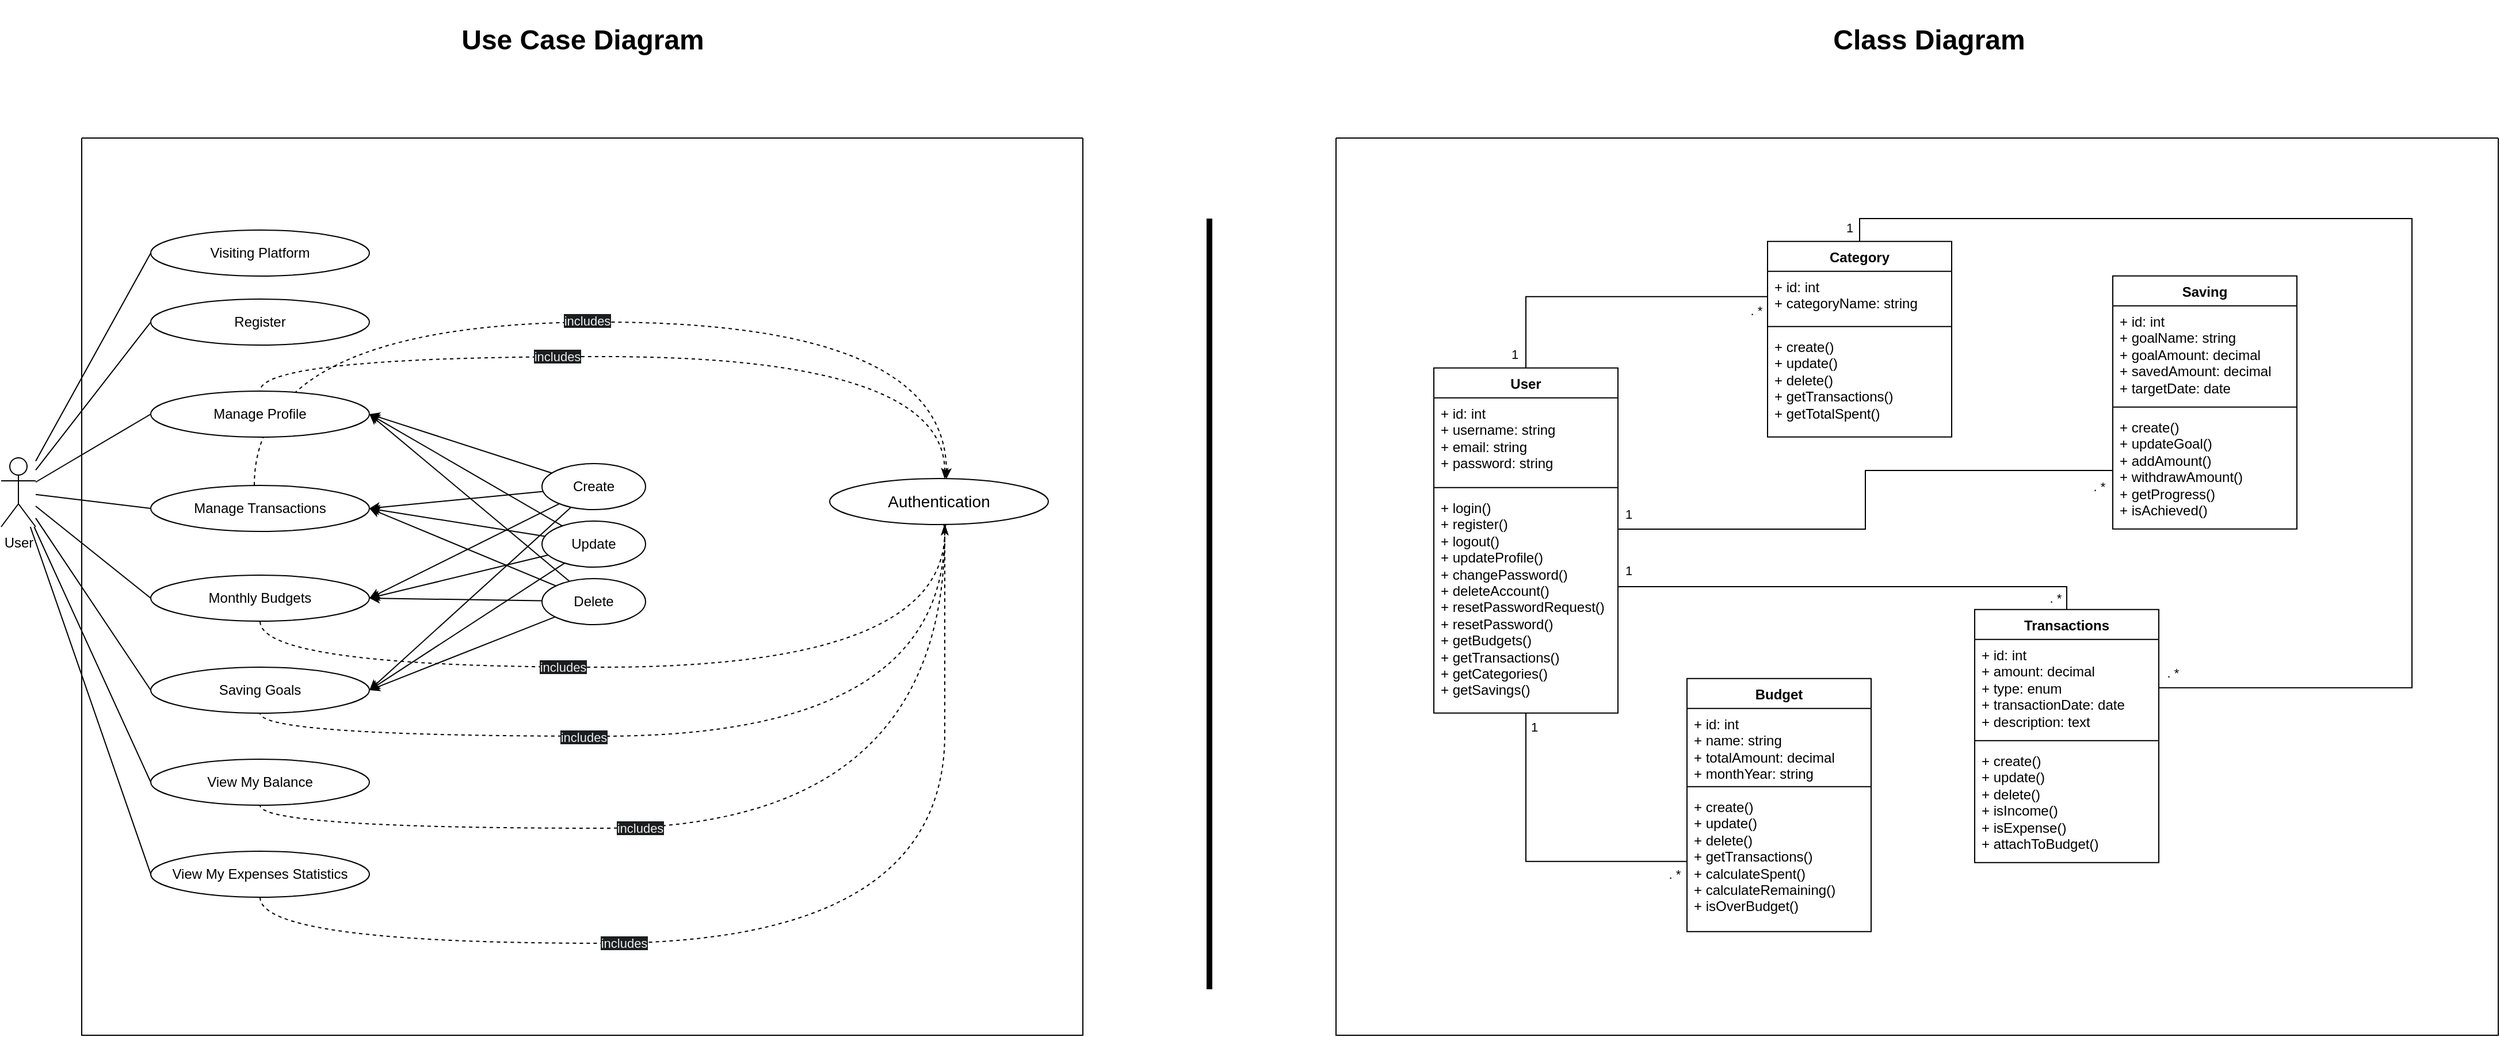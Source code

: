 <mxfile version="28.1.2">
  <diagram name="Page-1" id="K1Sopl-_nIZ6pKEt1iUA">
    <mxGraphModel dx="2852" dy="1682" grid="1" gridSize="10" guides="1" tooltips="1" connect="1" arrows="1" fold="1" page="1" pageScale="1" pageWidth="850" pageHeight="1100" math="0" shadow="0">
      <root>
        <mxCell id="0" />
        <mxCell id="1" parent="0" />
        <mxCell id="7IFc1duxLBvDM-o5pwTw-2" value="" style="swimlane;startSize=0;fillColor=#FFFFFF;" vertex="1" parent="1">
          <mxGeometry x="260" y="220" width="870" height="780" as="geometry" />
        </mxCell>
        <mxCell id="7IFc1duxLBvDM-o5pwTw-4" value="Visiting Platform" style="ellipse;whiteSpace=wrap;html=1;align=center;newEdgeStyle={&quot;edgeStyle&quot;:&quot;entityRelationEdgeStyle&quot;,&quot;startArrow&quot;:&quot;none&quot;,&quot;endArrow&quot;:&quot;none&quot;,&quot;segment&quot;:10,&quot;curved&quot;:1,&quot;sourcePerimeterSpacing&quot;:0,&quot;targetPerimeterSpacing&quot;:0};treeFolding=1;treeMoving=1;" vertex="1" parent="7IFc1duxLBvDM-o5pwTw-2">
          <mxGeometry x="60" y="80" width="190" height="40" as="geometry" />
        </mxCell>
        <mxCell id="7IFc1duxLBvDM-o5pwTw-5" value="Register" style="ellipse;whiteSpace=wrap;html=1;align=center;newEdgeStyle={&quot;edgeStyle&quot;:&quot;entityRelationEdgeStyle&quot;,&quot;startArrow&quot;:&quot;none&quot;,&quot;endArrow&quot;:&quot;none&quot;,&quot;segment&quot;:10,&quot;curved&quot;:1,&quot;sourcePerimeterSpacing&quot;:0,&quot;targetPerimeterSpacing&quot;:0};treeFolding=1;treeMoving=1;" vertex="1" parent="7IFc1duxLBvDM-o5pwTw-2">
          <mxGeometry x="60" y="140" width="190" height="40" as="geometry" />
        </mxCell>
        <mxCell id="7IFc1duxLBvDM-o5pwTw-7" value="Manage Transactions" style="ellipse;whiteSpace=wrap;html=1;align=center;newEdgeStyle={&quot;edgeStyle&quot;:&quot;entityRelationEdgeStyle&quot;,&quot;startArrow&quot;:&quot;none&quot;,&quot;endArrow&quot;:&quot;none&quot;,&quot;segment&quot;:10,&quot;curved&quot;:1,&quot;sourcePerimeterSpacing&quot;:0,&quot;targetPerimeterSpacing&quot;:0};treeFolding=1;treeMoving=1;" vertex="1" parent="7IFc1duxLBvDM-o5pwTw-2">
          <mxGeometry x="60" y="302" width="190" height="40" as="geometry" />
        </mxCell>
        <mxCell id="7IFc1duxLBvDM-o5pwTw-8" value="Monthly Budgets" style="ellipse;whiteSpace=wrap;html=1;align=center;newEdgeStyle={&quot;edgeStyle&quot;:&quot;entityRelationEdgeStyle&quot;,&quot;startArrow&quot;:&quot;none&quot;,&quot;endArrow&quot;:&quot;none&quot;,&quot;segment&quot;:10,&quot;curved&quot;:1,&quot;sourcePerimeterSpacing&quot;:0,&quot;targetPerimeterSpacing&quot;:0};treeFolding=1;treeMoving=1;" vertex="1" parent="7IFc1duxLBvDM-o5pwTw-2">
          <mxGeometry x="60" y="380" width="190" height="40" as="geometry" />
        </mxCell>
        <mxCell id="7IFc1duxLBvDM-o5pwTw-9" value="Saving Goals" style="ellipse;whiteSpace=wrap;html=1;align=center;newEdgeStyle={&quot;edgeStyle&quot;:&quot;entityRelationEdgeStyle&quot;,&quot;startArrow&quot;:&quot;none&quot;,&quot;endArrow&quot;:&quot;none&quot;,&quot;segment&quot;:10,&quot;curved&quot;:1,&quot;sourcePerimeterSpacing&quot;:0,&quot;targetPerimeterSpacing&quot;:0};treeFolding=1;treeMoving=1;" vertex="1" parent="7IFc1duxLBvDM-o5pwTw-2">
          <mxGeometry x="60" y="460" width="190" height="40" as="geometry" />
        </mxCell>
        <mxCell id="7IFc1duxLBvDM-o5pwTw-10" value="View My Balance" style="ellipse;whiteSpace=wrap;html=1;align=center;newEdgeStyle={&quot;edgeStyle&quot;:&quot;entityRelationEdgeStyle&quot;,&quot;startArrow&quot;:&quot;none&quot;,&quot;endArrow&quot;:&quot;none&quot;,&quot;segment&quot;:10,&quot;curved&quot;:1,&quot;sourcePerimeterSpacing&quot;:0,&quot;targetPerimeterSpacing&quot;:0};treeFolding=1;treeMoving=1;" vertex="1" parent="7IFc1duxLBvDM-o5pwTw-2">
          <mxGeometry x="60" y="540" width="190" height="40" as="geometry" />
        </mxCell>
        <mxCell id="7IFc1duxLBvDM-o5pwTw-91" style="edgeStyle=orthogonalEdgeStyle;rounded=0;orthogonalLoop=1;jettySize=auto;html=1;startArrow=none;endArrow=classicThin;segment=10;curved=1;sourcePerimeterSpacing=0;targetPerimeterSpacing=0;endFill=1;dashed=1;" edge="1" parent="7IFc1duxLBvDM-o5pwTw-2" source="7IFc1duxLBvDM-o5pwTw-11">
          <mxGeometry relative="1" as="geometry">
            <mxPoint x="750" y="340" as="targetPoint" />
            <Array as="points">
              <mxPoint x="155" y="700" />
              <mxPoint x="750" y="700" />
              <mxPoint x="750" y="336" />
            </Array>
          </mxGeometry>
        </mxCell>
        <mxCell id="7IFc1duxLBvDM-o5pwTw-93" value="&lt;span style=&quot;color: rgb(238, 238, 238); background-color: rgb(27, 29, 30);&quot;&gt;includes&lt;/span&gt;" style="edgeLabel;html=1;align=center;verticalAlign=middle;resizable=0;points=[];" vertex="1" connectable="0" parent="7IFc1duxLBvDM-o5pwTw-91">
          <mxGeometry x="-0.291" relative="1" as="geometry">
            <mxPoint as="offset" />
          </mxGeometry>
        </mxCell>
        <mxCell id="7IFc1duxLBvDM-o5pwTw-11" value="View My Expenses Statistics" style="ellipse;whiteSpace=wrap;html=1;align=center;newEdgeStyle={&quot;edgeStyle&quot;:&quot;entityRelationEdgeStyle&quot;,&quot;startArrow&quot;:&quot;none&quot;,&quot;endArrow&quot;:&quot;none&quot;,&quot;segment&quot;:10,&quot;curved&quot;:1,&quot;sourcePerimeterSpacing&quot;:0,&quot;targetPerimeterSpacing&quot;:0};treeFolding=1;treeMoving=1;" vertex="1" parent="7IFc1duxLBvDM-o5pwTw-2">
          <mxGeometry x="60" y="620" width="190" height="40" as="geometry" />
        </mxCell>
        <mxCell id="7IFc1duxLBvDM-o5pwTw-34" style="edgeStyle=orthogonalEdgeStyle;rounded=0;orthogonalLoop=1;jettySize=auto;html=1;startArrow=classicThin;endArrow=none;segment=10;curved=1;sourcePerimeterSpacing=0;targetPerimeterSpacing=0;entryX=0.5;entryY=0;entryDx=0;entryDy=0;startFill=1;dashed=1;" edge="1" parent="7IFc1duxLBvDM-o5pwTw-2" source="7IFc1duxLBvDM-o5pwTw-12" target="7IFc1duxLBvDM-o5pwTw-6">
          <mxGeometry relative="1" as="geometry">
            <Array as="points">
              <mxPoint x="750" y="190" />
              <mxPoint x="155" y="190" />
            </Array>
          </mxGeometry>
        </mxCell>
        <mxCell id="7IFc1duxLBvDM-o5pwTw-40" value="&lt;span style=&quot;color: rgb(238, 238, 238); background-color: rgb(27, 29, 30);&quot;&gt;includes&lt;/span&gt;" style="edgeLabel;html=1;align=center;verticalAlign=middle;resizable=0;points=[];" vertex="1" connectable="0" parent="7IFc1duxLBvDM-o5pwTw-34">
          <mxGeometry x="0.214" relative="1" as="geometry">
            <mxPoint as="offset" />
          </mxGeometry>
        </mxCell>
        <mxCell id="7IFc1duxLBvDM-o5pwTw-35" style="edgeStyle=orthogonalEdgeStyle;rounded=0;orthogonalLoop=1;jettySize=auto;html=1;startArrow=classicThin;endArrow=none;segment=10;curved=1;sourcePerimeterSpacing=0;targetPerimeterSpacing=0;entryX=0.5;entryY=1;entryDx=0;entryDy=0;startFill=1;dashed=1;" edge="1" parent="7IFc1duxLBvDM-o5pwTw-2" source="7IFc1duxLBvDM-o5pwTw-12" target="7IFc1duxLBvDM-o5pwTw-8">
          <mxGeometry relative="1" as="geometry">
            <Array as="points">
              <mxPoint x="750" y="460" />
              <mxPoint x="155" y="460" />
            </Array>
          </mxGeometry>
        </mxCell>
        <mxCell id="7IFc1duxLBvDM-o5pwTw-39" value="&lt;span style=&quot;color: rgb(238, 238, 238); background-color: rgb(27, 29, 30);&quot;&gt;includes&lt;/span&gt;" style="edgeLabel;html=1;align=center;verticalAlign=middle;resizable=0;points=[];" vertex="1" connectable="0" parent="7IFc1duxLBvDM-o5pwTw-35">
          <mxGeometry x="0.201" relative="1" as="geometry">
            <mxPoint as="offset" />
          </mxGeometry>
        </mxCell>
        <mxCell id="7IFc1duxLBvDM-o5pwTw-36" style="edgeStyle=orthogonalEdgeStyle;rounded=0;orthogonalLoop=1;jettySize=auto;html=1;startArrow=classicThin;endArrow=none;segment=10;curved=1;sourcePerimeterSpacing=0;targetPerimeterSpacing=0;entryX=0.5;entryY=1;entryDx=0;entryDy=0;dashed=1;startFill=1;" edge="1" parent="7IFc1duxLBvDM-o5pwTw-2" source="7IFc1duxLBvDM-o5pwTw-12" target="7IFc1duxLBvDM-o5pwTw-9">
          <mxGeometry relative="1" as="geometry">
            <Array as="points">
              <mxPoint x="750" y="520" />
              <mxPoint x="155" y="520" />
            </Array>
          </mxGeometry>
        </mxCell>
        <mxCell id="7IFc1duxLBvDM-o5pwTw-41" value="&lt;span style=&quot;color: rgb(238, 238, 238); background-color: rgb(27, 29, 30);&quot;&gt;includes&lt;/span&gt;" style="edgeLabel;html=1;align=center;verticalAlign=middle;resizable=0;points=[];" vertex="1" connectable="0" parent="7IFc1duxLBvDM-o5pwTw-36">
          <mxGeometry x="0.248" y="1" relative="1" as="geometry">
            <mxPoint as="offset" />
          </mxGeometry>
        </mxCell>
        <mxCell id="7IFc1duxLBvDM-o5pwTw-37" style="edgeStyle=orthogonalEdgeStyle;rounded=0;orthogonalLoop=1;jettySize=auto;html=1;startArrow=classicThin;endArrow=none;segment=10;curved=1;sourcePerimeterSpacing=0;targetPerimeterSpacing=0;entryX=0.5;entryY=1;entryDx=0;entryDy=0;dashed=1;startFill=1;" edge="1" parent="7IFc1duxLBvDM-o5pwTw-2" source="7IFc1duxLBvDM-o5pwTw-12" target="7IFc1duxLBvDM-o5pwTw-10">
          <mxGeometry relative="1" as="geometry">
            <Array as="points">
              <mxPoint x="750" y="600" />
              <mxPoint x="155" y="600" />
            </Array>
          </mxGeometry>
        </mxCell>
        <mxCell id="7IFc1duxLBvDM-o5pwTw-42" value="&lt;span style=&quot;color: rgb(238, 238, 238); background-color: rgb(27, 29, 30);&quot;&gt;includes&lt;/span&gt;" style="edgeLabel;html=1;align=center;verticalAlign=middle;resizable=0;points=[];" vertex="1" connectable="0" parent="7IFc1duxLBvDM-o5pwTw-37">
          <mxGeometry x="0.205" relative="1" as="geometry">
            <mxPoint as="offset" />
          </mxGeometry>
        </mxCell>
        <mxCell id="7IFc1duxLBvDM-o5pwTw-12" value="&lt;span style=&quot;font-size: 14px;&quot;&gt;Authentication&lt;/span&gt;" style="ellipse;whiteSpace=wrap;html=1;align=center;newEdgeStyle={&quot;edgeStyle&quot;:&quot;entityRelationEdgeStyle&quot;,&quot;startArrow&quot;:&quot;none&quot;,&quot;endArrow&quot;:&quot;none&quot;,&quot;segment&quot;:10,&quot;curved&quot;:1,&quot;sourcePerimeterSpacing&quot;:0,&quot;targetPerimeterSpacing&quot;:0};treeFolding=1;treeMoving=1;" vertex="1" parent="7IFc1duxLBvDM-o5pwTw-2">
          <mxGeometry x="650" y="296" width="190" height="40" as="geometry" />
        </mxCell>
        <mxCell id="7IFc1duxLBvDM-o5pwTw-27" style="rounded=0;orthogonalLoop=1;jettySize=auto;html=1;entryX=1;entryY=0.5;entryDx=0;entryDy=0;" edge="1" parent="7IFc1duxLBvDM-o5pwTw-2" source="7IFc1duxLBvDM-o5pwTw-23" target="7IFc1duxLBvDM-o5pwTw-6">
          <mxGeometry relative="1" as="geometry" />
        </mxCell>
        <mxCell id="7IFc1duxLBvDM-o5pwTw-28" style="rounded=0;orthogonalLoop=1;jettySize=auto;html=1;entryX=1;entryY=0.5;entryDx=0;entryDy=0;" edge="1" parent="7IFc1duxLBvDM-o5pwTw-2" source="7IFc1duxLBvDM-o5pwTw-23" target="7IFc1duxLBvDM-o5pwTw-7">
          <mxGeometry relative="1" as="geometry" />
        </mxCell>
        <mxCell id="7IFc1duxLBvDM-o5pwTw-83" style="rounded=0;orthogonalLoop=1;jettySize=auto;html=1;entryX=1;entryY=0.5;entryDx=0;entryDy=0;" edge="1" parent="7IFc1duxLBvDM-o5pwTw-2" source="7IFc1duxLBvDM-o5pwTw-23" target="7IFc1duxLBvDM-o5pwTw-8">
          <mxGeometry relative="1" as="geometry" />
        </mxCell>
        <mxCell id="7IFc1duxLBvDM-o5pwTw-84" style="rounded=0;orthogonalLoop=1;jettySize=auto;html=1;entryX=1;entryY=0.5;entryDx=0;entryDy=0;" edge="1" parent="7IFc1duxLBvDM-o5pwTw-2" source="7IFc1duxLBvDM-o5pwTw-23" target="7IFc1duxLBvDM-o5pwTw-9">
          <mxGeometry relative="1" as="geometry" />
        </mxCell>
        <mxCell id="7IFc1duxLBvDM-o5pwTw-23" value="Create" style="ellipse;whiteSpace=wrap;html=1;labelBackgroundColor=none;" vertex="1" parent="7IFc1duxLBvDM-o5pwTw-2">
          <mxGeometry x="400" y="283" width="90" height="40" as="geometry" />
        </mxCell>
        <mxCell id="7IFc1duxLBvDM-o5pwTw-31" style="rounded=0;orthogonalLoop=1;jettySize=auto;html=1;entryX=1;entryY=0.5;entryDx=0;entryDy=0;" edge="1" parent="7IFc1duxLBvDM-o5pwTw-2" source="7IFc1duxLBvDM-o5pwTw-24" target="7IFc1duxLBvDM-o5pwTw-7">
          <mxGeometry relative="1" as="geometry">
            <mxPoint x="250" y="290" as="targetPoint" />
          </mxGeometry>
        </mxCell>
        <mxCell id="7IFc1duxLBvDM-o5pwTw-32" style="rounded=0;orthogonalLoop=1;jettySize=auto;html=1;" edge="1" parent="7IFc1duxLBvDM-o5pwTw-2" source="7IFc1duxLBvDM-o5pwTw-24">
          <mxGeometry relative="1" as="geometry">
            <mxPoint x="250" y="240" as="targetPoint" />
          </mxGeometry>
        </mxCell>
        <mxCell id="7IFc1duxLBvDM-o5pwTw-87" style="rounded=0;orthogonalLoop=1;jettySize=auto;html=1;entryX=1;entryY=0.5;entryDx=0;entryDy=0;" edge="1" parent="7IFc1duxLBvDM-o5pwTw-2" source="7IFc1duxLBvDM-o5pwTw-24" target="7IFc1duxLBvDM-o5pwTw-8">
          <mxGeometry relative="1" as="geometry" />
        </mxCell>
        <mxCell id="7IFc1duxLBvDM-o5pwTw-88" style="rounded=0;orthogonalLoop=1;jettySize=auto;html=1;entryX=1;entryY=0.5;entryDx=0;entryDy=0;" edge="1" parent="7IFc1duxLBvDM-o5pwTw-2" source="7IFc1duxLBvDM-o5pwTw-24" target="7IFc1duxLBvDM-o5pwTw-9">
          <mxGeometry relative="1" as="geometry" />
        </mxCell>
        <mxCell id="7IFc1duxLBvDM-o5pwTw-24" value="Delete" style="ellipse;whiteSpace=wrap;html=1;labelBackgroundColor=none;" vertex="1" parent="7IFc1duxLBvDM-o5pwTw-2">
          <mxGeometry x="400" y="383" width="90" height="40" as="geometry" />
        </mxCell>
        <mxCell id="7IFc1duxLBvDM-o5pwTw-29" style="rounded=0;orthogonalLoop=1;jettySize=auto;html=1;entryX=1;entryY=0.5;entryDx=0;entryDy=0;" edge="1" parent="7IFc1duxLBvDM-o5pwTw-2" source="7IFc1duxLBvDM-o5pwTw-25" target="7IFc1duxLBvDM-o5pwTw-7">
          <mxGeometry relative="1" as="geometry" />
        </mxCell>
        <mxCell id="7IFc1duxLBvDM-o5pwTw-30" style="rounded=0;orthogonalLoop=1;jettySize=auto;html=1;" edge="1" parent="7IFc1duxLBvDM-o5pwTw-2" source="7IFc1duxLBvDM-o5pwTw-25">
          <mxGeometry relative="1" as="geometry">
            <mxPoint x="250" y="240" as="targetPoint" />
          </mxGeometry>
        </mxCell>
        <mxCell id="7IFc1duxLBvDM-o5pwTw-85" style="rounded=0;orthogonalLoop=1;jettySize=auto;html=1;" edge="1" parent="7IFc1duxLBvDM-o5pwTw-2" source="7IFc1duxLBvDM-o5pwTw-25">
          <mxGeometry relative="1" as="geometry">
            <mxPoint x="250" y="400" as="targetPoint" />
          </mxGeometry>
        </mxCell>
        <mxCell id="7IFc1duxLBvDM-o5pwTw-86" style="rounded=0;orthogonalLoop=1;jettySize=auto;html=1;entryX=1;entryY=0.5;entryDx=0;entryDy=0;" edge="1" parent="7IFc1duxLBvDM-o5pwTw-2" source="7IFc1duxLBvDM-o5pwTw-25" target="7IFc1duxLBvDM-o5pwTw-9">
          <mxGeometry relative="1" as="geometry" />
        </mxCell>
        <mxCell id="7IFc1duxLBvDM-o5pwTw-25" value="Update" style="ellipse;whiteSpace=wrap;html=1;labelBackgroundColor=none;" vertex="1" parent="7IFc1duxLBvDM-o5pwTw-2">
          <mxGeometry x="400" y="333" width="90" height="40" as="geometry" />
        </mxCell>
        <mxCell id="7IFc1duxLBvDM-o5pwTw-89" style="edgeStyle=orthogonalEdgeStyle;rounded=0;orthogonalLoop=1;jettySize=auto;html=1;startArrow=none;endArrow=classic;segment=10;curved=1;sourcePerimeterSpacing=0;targetPerimeterSpacing=0;entryX=0.534;entryY=0.006;entryDx=0;entryDy=0;entryPerimeter=0;endFill=1;dashed=1;" edge="1" parent="7IFc1duxLBvDM-o5pwTw-2" source="7IFc1duxLBvDM-o5pwTw-7" target="7IFc1duxLBvDM-o5pwTw-12">
          <mxGeometry relative="1" as="geometry">
            <Array as="points">
              <mxPoint x="150" y="160" />
              <mxPoint x="751" y="160" />
            </Array>
          </mxGeometry>
        </mxCell>
        <mxCell id="7IFc1duxLBvDM-o5pwTw-92" value="&lt;span style=&quot;color: rgb(238, 238, 238); background-color: rgb(27, 29, 30);&quot;&gt;includes&lt;/span&gt;" style="edgeLabel;html=1;align=center;verticalAlign=middle;resizable=0;points=[];" vertex="1" connectable="0" parent="7IFc1duxLBvDM-o5pwTw-89">
          <mxGeometry x="-0.02" y="1" relative="1" as="geometry">
            <mxPoint as="offset" />
          </mxGeometry>
        </mxCell>
        <mxCell id="7IFc1duxLBvDM-o5pwTw-6" value="Manage Profile" style="ellipse;whiteSpace=wrap;html=1;align=center;newEdgeStyle={&quot;edgeStyle&quot;:&quot;entityRelationEdgeStyle&quot;,&quot;startArrow&quot;:&quot;none&quot;,&quot;endArrow&quot;:&quot;none&quot;,&quot;segment&quot;:10,&quot;curved&quot;:1,&quot;sourcePerimeterSpacing&quot;:0,&quot;targetPerimeterSpacing&quot;:0};treeFolding=1;treeMoving=1;" vertex="1" parent="7IFc1duxLBvDM-o5pwTw-2">
          <mxGeometry x="60" y="220" width="190" height="40" as="geometry" />
        </mxCell>
        <mxCell id="7IFc1duxLBvDM-o5pwTw-13" style="rounded=0;orthogonalLoop=1;jettySize=auto;html=1;entryX=0;entryY=0.5;entryDx=0;entryDy=0;endArrow=none;endFill=0;" edge="1" parent="1" source="7IFc1duxLBvDM-o5pwTw-3" target="7IFc1duxLBvDM-o5pwTw-4">
          <mxGeometry relative="1" as="geometry" />
        </mxCell>
        <mxCell id="7IFc1duxLBvDM-o5pwTw-14" style="rounded=0;orthogonalLoop=1;jettySize=auto;html=1;entryX=0;entryY=0.5;entryDx=0;entryDy=0;endArrow=none;endFill=0;" edge="1" parent="1" source="7IFc1duxLBvDM-o5pwTw-3" target="7IFc1duxLBvDM-o5pwTw-5">
          <mxGeometry relative="1" as="geometry" />
        </mxCell>
        <mxCell id="7IFc1duxLBvDM-o5pwTw-15" style="rounded=0;orthogonalLoop=1;jettySize=auto;html=1;entryX=0;entryY=0.5;entryDx=0;entryDy=0;endArrow=none;endFill=0;" edge="1" parent="1" source="7IFc1duxLBvDM-o5pwTw-3" target="7IFc1duxLBvDM-o5pwTw-6">
          <mxGeometry relative="1" as="geometry" />
        </mxCell>
        <mxCell id="7IFc1duxLBvDM-o5pwTw-18" style="rounded=0;orthogonalLoop=1;jettySize=auto;html=1;entryX=0;entryY=0.5;entryDx=0;entryDy=0;endArrow=none;endFill=0;" edge="1" parent="1" source="7IFc1duxLBvDM-o5pwTw-3" target="7IFc1duxLBvDM-o5pwTw-7">
          <mxGeometry relative="1" as="geometry" />
        </mxCell>
        <mxCell id="7IFc1duxLBvDM-o5pwTw-19" style="rounded=0;orthogonalLoop=1;jettySize=auto;html=1;entryX=0;entryY=0.5;entryDx=0;entryDy=0;endArrow=none;endFill=0;" edge="1" parent="1" source="7IFc1duxLBvDM-o5pwTw-3" target="7IFc1duxLBvDM-o5pwTw-8">
          <mxGeometry relative="1" as="geometry" />
        </mxCell>
        <mxCell id="7IFc1duxLBvDM-o5pwTw-20" style="rounded=0;orthogonalLoop=1;jettySize=auto;html=1;entryX=0;entryY=0.5;entryDx=0;entryDy=0;endArrow=none;endFill=0;" edge="1" parent="1" source="7IFc1duxLBvDM-o5pwTw-3" target="7IFc1duxLBvDM-o5pwTw-9">
          <mxGeometry relative="1" as="geometry" />
        </mxCell>
        <mxCell id="7IFc1duxLBvDM-o5pwTw-21" style="rounded=0;orthogonalLoop=1;jettySize=auto;html=1;entryX=0;entryY=0.5;entryDx=0;entryDy=0;endArrow=none;endFill=0;" edge="1" parent="1" source="7IFc1duxLBvDM-o5pwTw-3" target="7IFc1duxLBvDM-o5pwTw-10">
          <mxGeometry relative="1" as="geometry" />
        </mxCell>
        <mxCell id="7IFc1duxLBvDM-o5pwTw-22" style="rounded=0;orthogonalLoop=1;jettySize=auto;html=1;entryX=0;entryY=0.5;entryDx=0;entryDy=0;endArrow=none;endFill=0;" edge="1" parent="1" source="7IFc1duxLBvDM-o5pwTw-3" target="7IFc1duxLBvDM-o5pwTw-11">
          <mxGeometry relative="1" as="geometry" />
        </mxCell>
        <mxCell id="7IFc1duxLBvDM-o5pwTw-3" value="User" style="shape=umlActor;verticalLabelPosition=bottom;verticalAlign=top;html=1;outlineConnect=0;" vertex="1" parent="1">
          <mxGeometry x="190" y="498" width="30" height="60" as="geometry" />
        </mxCell>
        <mxCell id="7IFc1duxLBvDM-o5pwTw-46" value="&lt;h1 style=&quot;text-align: justify;&quot;&gt;Use Case Diagram&lt;/h1&gt;" style="text;html=1;align=center;verticalAlign=middle;resizable=0;points=[];autosize=1;strokeColor=none;fillColor=none;" vertex="1" parent="1">
          <mxGeometry x="580" y="100" width="230" height="70" as="geometry" />
        </mxCell>
        <mxCell id="7IFc1duxLBvDM-o5pwTw-47" value="" style="endArrow=none;html=1;rounded=0;strokeWidth=5;" edge="1" parent="1">
          <mxGeometry width="50" height="50" relative="1" as="geometry">
            <mxPoint x="1240" y="960" as="sourcePoint" />
            <mxPoint x="1240" y="290" as="targetPoint" />
          </mxGeometry>
        </mxCell>
        <mxCell id="7IFc1duxLBvDM-o5pwTw-48" value="" style="swimlane;startSize=0;" vertex="1" parent="1">
          <mxGeometry x="1350" y="220" width="1010" height="780" as="geometry" />
        </mxCell>
        <mxCell id="7IFc1duxLBvDM-o5pwTw-79" style="edgeStyle=orthogonalEdgeStyle;rounded=0;orthogonalLoop=1;jettySize=auto;html=1;endArrow=none;endFill=0;" edge="1" parent="7IFc1duxLBvDM-o5pwTw-48" source="7IFc1duxLBvDM-o5pwTw-55" target="7IFc1duxLBvDM-o5pwTw-74">
          <mxGeometry relative="1" as="geometry" />
        </mxCell>
        <mxCell id="7IFc1duxLBvDM-o5pwTw-97" value="1" style="edgeLabel;html=1;align=center;verticalAlign=middle;resizable=0;points=[];" vertex="1" connectable="0" parent="7IFc1duxLBvDM-o5pwTw-79">
          <mxGeometry x="-0.862" y="-1" relative="1" as="geometry">
            <mxPoint x="8" y="-7" as="offset" />
          </mxGeometry>
        </mxCell>
        <mxCell id="7IFc1duxLBvDM-o5pwTw-101" value=". *" style="edgeLabel;html=1;align=center;verticalAlign=middle;resizable=0;points=[];" vertex="1" connectable="0" parent="7IFc1duxLBvDM-o5pwTw-79">
          <mxGeometry x="0.837" relative="1" as="geometry">
            <mxPoint x="11" y="11" as="offset" />
          </mxGeometry>
        </mxCell>
        <mxCell id="7IFc1duxLBvDM-o5pwTw-80" style="edgeStyle=orthogonalEdgeStyle;rounded=0;orthogonalLoop=1;jettySize=auto;html=1;entryX=0;entryY=0.5;entryDx=0;entryDy=0;endArrow=none;endFill=0;" edge="1" parent="7IFc1duxLBvDM-o5pwTw-48" source="7IFc1duxLBvDM-o5pwTw-55" target="7IFc1duxLBvDM-o5pwTw-64">
          <mxGeometry relative="1" as="geometry" />
        </mxCell>
        <mxCell id="7IFc1duxLBvDM-o5pwTw-94" value="1" style="edgeLabel;html=1;align=center;verticalAlign=middle;resizable=0;points=[];" vertex="1" connectable="0" parent="7IFc1duxLBvDM-o5pwTw-80">
          <mxGeometry x="-0.885" relative="1" as="geometry">
            <mxPoint x="-10" y="3" as="offset" />
          </mxGeometry>
        </mxCell>
        <mxCell id="7IFc1duxLBvDM-o5pwTw-98" value=". *" style="edgeLabel;html=1;align=center;verticalAlign=middle;resizable=0;points=[];" vertex="1" connectable="0" parent="7IFc1duxLBvDM-o5pwTw-80">
          <mxGeometry x="0.893" y="1" relative="1" as="geometry">
            <mxPoint x="4" y="13" as="offset" />
          </mxGeometry>
        </mxCell>
        <mxCell id="7IFc1duxLBvDM-o5pwTw-55" value="User" style="swimlane;fontStyle=1;align=center;verticalAlign=top;childLayout=stackLayout;horizontal=1;startSize=26;horizontalStack=0;resizeParent=1;resizeParentMax=0;resizeLast=0;collapsible=1;marginBottom=0;whiteSpace=wrap;html=1;" vertex="1" parent="7IFc1duxLBvDM-o5pwTw-48">
          <mxGeometry x="85" y="199.93" width="160" height="300" as="geometry" />
        </mxCell>
        <mxCell id="7IFc1duxLBvDM-o5pwTw-56" value="+ id: int&lt;div&gt;+ username: string&lt;/div&gt;&lt;div&gt;+ email: string&lt;/div&gt;&lt;div&gt;+ password: string&lt;/div&gt;" style="text;strokeColor=none;fillColor=none;align=left;verticalAlign=top;spacingLeft=4;spacingRight=4;overflow=hidden;rotatable=0;points=[[0,0.5],[1,0.5]];portConstraint=eastwest;whiteSpace=wrap;html=1;" vertex="1" parent="7IFc1duxLBvDM-o5pwTw-55">
          <mxGeometry y="26" width="160" height="74" as="geometry" />
        </mxCell>
        <mxCell id="7IFc1duxLBvDM-o5pwTw-57" value="" style="line;strokeWidth=1;fillColor=none;align=left;verticalAlign=middle;spacingTop=-1;spacingLeft=3;spacingRight=3;rotatable=0;labelPosition=right;points=[];portConstraint=eastwest;strokeColor=inherit;" vertex="1" parent="7IFc1duxLBvDM-o5pwTw-55">
          <mxGeometry y="100" width="160" height="8" as="geometry" />
        </mxCell>
        <mxCell id="7IFc1duxLBvDM-o5pwTw-58" value="+ login()&lt;div&gt;+ register()&lt;/div&gt;&lt;div&gt;+ logout()&lt;/div&gt;&lt;div&gt;+&amp;nbsp;updateProfile()&lt;/div&gt;&lt;div&gt;+&amp;nbsp;changePassword()&lt;/div&gt;&lt;div&gt;+&amp;nbsp;deleteAccount()&lt;/div&gt;&lt;div&gt;+&amp;nbsp;resetPasswordRequest()&lt;/div&gt;&lt;div&gt;+ resetPassword()&lt;/div&gt;&lt;div&gt;+&amp;nbsp;getBudgets()&lt;/div&gt;&lt;div&gt;+&amp;nbsp;getTransactions()&lt;/div&gt;&lt;div&gt;+&amp;nbsp;getCategories()&lt;/div&gt;&lt;div&gt;+&amp;nbsp;getSavings()&lt;/div&gt;" style="text;strokeColor=none;fillColor=none;align=left;verticalAlign=top;spacingLeft=4;spacingRight=4;overflow=hidden;rotatable=0;points=[[0,0.5],[1,0.5]];portConstraint=eastwest;whiteSpace=wrap;html=1;" vertex="1" parent="7IFc1duxLBvDM-o5pwTw-55">
          <mxGeometry y="108" width="160" height="192" as="geometry" />
        </mxCell>
        <mxCell id="7IFc1duxLBvDM-o5pwTw-63" value="Category" style="swimlane;fontStyle=1;align=center;verticalAlign=top;childLayout=stackLayout;horizontal=1;startSize=26;horizontalStack=0;resizeParent=1;resizeParentMax=0;resizeLast=0;collapsible=1;marginBottom=0;whiteSpace=wrap;html=1;" vertex="1" parent="7IFc1duxLBvDM-o5pwTw-48">
          <mxGeometry x="375" y="89.93" width="160" height="170" as="geometry" />
        </mxCell>
        <mxCell id="7IFc1duxLBvDM-o5pwTw-64" value="+ id: int&lt;div&gt;+ categoryName: string&lt;/div&gt;" style="text;strokeColor=none;fillColor=none;align=left;verticalAlign=top;spacingLeft=4;spacingRight=4;overflow=hidden;rotatable=0;points=[[0,0.5],[1,0.5]];portConstraint=eastwest;whiteSpace=wrap;html=1;" vertex="1" parent="7IFc1duxLBvDM-o5pwTw-63">
          <mxGeometry y="26" width="160" height="44" as="geometry" />
        </mxCell>
        <mxCell id="7IFc1duxLBvDM-o5pwTw-65" value="" style="line;strokeWidth=1;fillColor=none;align=left;verticalAlign=middle;spacingTop=-1;spacingLeft=3;spacingRight=3;rotatable=0;labelPosition=right;points=[];portConstraint=eastwest;strokeColor=inherit;" vertex="1" parent="7IFc1duxLBvDM-o5pwTw-63">
          <mxGeometry y="70" width="160" height="8" as="geometry" />
        </mxCell>
        <mxCell id="7IFc1duxLBvDM-o5pwTw-66" value="+ create()&lt;div&gt;+ update()&lt;/div&gt;&lt;div&gt;+ delete()&lt;/div&gt;&lt;div&gt;+&amp;nbsp;getTransactions()&lt;/div&gt;&lt;div&gt;+&amp;nbsp;getTotalSpent()&lt;/div&gt;" style="text;strokeColor=none;fillColor=none;align=left;verticalAlign=top;spacingLeft=4;spacingRight=4;overflow=hidden;rotatable=0;points=[[0,0.5],[1,0.5]];portConstraint=eastwest;whiteSpace=wrap;html=1;" vertex="1" parent="7IFc1duxLBvDM-o5pwTw-63">
          <mxGeometry y="78" width="160" height="92" as="geometry" />
        </mxCell>
        <mxCell id="7IFc1duxLBvDM-o5pwTw-67" value="Transactions" style="swimlane;fontStyle=1;align=center;verticalAlign=top;childLayout=stackLayout;horizontal=1;startSize=26;horizontalStack=0;resizeParent=1;resizeParentMax=0;resizeLast=0;collapsible=1;marginBottom=0;whiteSpace=wrap;html=1;" vertex="1" parent="7IFc1duxLBvDM-o5pwTw-48">
          <mxGeometry x="555" y="409.93" width="160" height="220" as="geometry" />
        </mxCell>
        <mxCell id="7IFc1duxLBvDM-o5pwTw-68" value="+ id: int&lt;div&gt;+ amount: decimal&lt;/div&gt;&lt;div&gt;+ type: enum&lt;/div&gt;&lt;div&gt;+ transactionDate: date&lt;/div&gt;&lt;div&gt;+ description: text&lt;/div&gt;" style="text;strokeColor=none;fillColor=none;align=left;verticalAlign=top;spacingLeft=4;spacingRight=4;overflow=hidden;rotatable=0;points=[[0,0.5],[1,0.5]];portConstraint=eastwest;whiteSpace=wrap;html=1;" vertex="1" parent="7IFc1duxLBvDM-o5pwTw-67">
          <mxGeometry y="26" width="160" height="84" as="geometry" />
        </mxCell>
        <mxCell id="7IFc1duxLBvDM-o5pwTw-69" value="" style="line;strokeWidth=1;fillColor=none;align=left;verticalAlign=middle;spacingTop=-1;spacingLeft=3;spacingRight=3;rotatable=0;labelPosition=right;points=[];portConstraint=eastwest;strokeColor=inherit;" vertex="1" parent="7IFc1duxLBvDM-o5pwTw-67">
          <mxGeometry y="110" width="160" height="8" as="geometry" />
        </mxCell>
        <mxCell id="7IFc1duxLBvDM-o5pwTw-70" value="+ create()&lt;div&gt;+ update()&lt;/div&gt;&lt;div&gt;+ delete()&lt;/div&gt;&lt;div&gt;+&amp;nbsp;isIncome()&lt;br&gt;+&amp;nbsp;isExpense()&lt;br&gt;+&amp;nbsp;attachToBudget()&lt;/div&gt;" style="text;strokeColor=none;fillColor=none;align=left;verticalAlign=top;spacingLeft=4;spacingRight=4;overflow=hidden;rotatable=0;points=[[0,0.5],[1,0.5]];portConstraint=eastwest;whiteSpace=wrap;html=1;" vertex="1" parent="7IFc1duxLBvDM-o5pwTw-67">
          <mxGeometry y="118" width="160" height="102" as="geometry" />
        </mxCell>
        <mxCell id="7IFc1duxLBvDM-o5pwTw-71" value="Budget" style="swimlane;fontStyle=1;align=center;verticalAlign=top;childLayout=stackLayout;horizontal=1;startSize=26;horizontalStack=0;resizeParent=1;resizeParentMax=0;resizeLast=0;collapsible=1;marginBottom=0;whiteSpace=wrap;html=1;" vertex="1" parent="7IFc1duxLBvDM-o5pwTw-48">
          <mxGeometry x="305" y="469.93" width="160" height="220" as="geometry" />
        </mxCell>
        <mxCell id="7IFc1duxLBvDM-o5pwTw-72" value="+ id: int&lt;div&gt;+ name: string&lt;/div&gt;&lt;div&gt;+&amp;nbsp;totalAmount: decimal&lt;/div&gt;&lt;div&gt;+&amp;nbsp;&lt;span style=&quot;background-color: transparent; color: light-dark(rgb(0, 0, 0), rgb(255, 255, 255));&quot;&gt;monthYear: string&lt;/span&gt;&lt;/div&gt;&lt;br&gt;&lt;p data-end=&quot;1246&quot; data-start=&quot;1235&quot;&gt;&lt;/p&gt;" style="text;strokeColor=none;fillColor=none;align=left;verticalAlign=top;spacingLeft=4;spacingRight=4;overflow=hidden;rotatable=0;points=[[0,0.5],[1,0.5]];portConstraint=eastwest;whiteSpace=wrap;html=1;" vertex="1" parent="7IFc1duxLBvDM-o5pwTw-71">
          <mxGeometry y="26" width="160" height="64" as="geometry" />
        </mxCell>
        <mxCell id="7IFc1duxLBvDM-o5pwTw-73" value="" style="line;strokeWidth=1;fillColor=none;align=left;verticalAlign=middle;spacingTop=-1;spacingLeft=3;spacingRight=3;rotatable=0;labelPosition=right;points=[];portConstraint=eastwest;strokeColor=inherit;" vertex="1" parent="7IFc1duxLBvDM-o5pwTw-71">
          <mxGeometry y="90" width="160" height="8" as="geometry" />
        </mxCell>
        <mxCell id="7IFc1duxLBvDM-o5pwTw-74" value="+ create()&lt;div&gt;+ update()&lt;/div&gt;&lt;div&gt;+ delete()&lt;/div&gt;&lt;div&gt;+&amp;nbsp;getTransactions()&lt;br&gt;+&amp;nbsp;calculateSpent()&lt;br&gt;+&amp;nbsp;calculateRemaining()&lt;br&gt;+&amp;nbsp;isOverBudget()&lt;/div&gt;" style="text;strokeColor=none;fillColor=none;align=left;verticalAlign=top;spacingLeft=4;spacingRight=4;overflow=hidden;rotatable=0;points=[[0,0.5],[1,0.5]];portConstraint=eastwest;whiteSpace=wrap;html=1;" vertex="1" parent="7IFc1duxLBvDM-o5pwTw-71">
          <mxGeometry y="98" width="160" height="122" as="geometry" />
        </mxCell>
        <mxCell id="7IFc1duxLBvDM-o5pwTw-75" value="Saving " style="swimlane;fontStyle=1;align=center;verticalAlign=top;childLayout=stackLayout;horizontal=1;startSize=26;horizontalStack=0;resizeParent=1;resizeParentMax=0;resizeLast=0;collapsible=1;marginBottom=0;whiteSpace=wrap;html=1;" vertex="1" parent="7IFc1duxLBvDM-o5pwTw-48">
          <mxGeometry x="675" y="119.93" width="160" height="220" as="geometry" />
        </mxCell>
        <mxCell id="7IFc1duxLBvDM-o5pwTw-76" value="+ id: int&lt;div&gt;+ goalName: string&lt;/div&gt;&lt;div&gt;+ goalAmount: decimal&lt;/div&gt;&lt;div&gt;+ savedAmount: decimal&lt;/div&gt;&lt;div&gt;+ targetDate: date&lt;/div&gt;" style="text;strokeColor=none;fillColor=none;align=left;verticalAlign=top;spacingLeft=4;spacingRight=4;overflow=hidden;rotatable=0;points=[[0,0.5],[1,0.5]];portConstraint=eastwest;whiteSpace=wrap;html=1;" vertex="1" parent="7IFc1duxLBvDM-o5pwTw-75">
          <mxGeometry y="26" width="160" height="84" as="geometry" />
        </mxCell>
        <mxCell id="7IFc1duxLBvDM-o5pwTw-77" value="" style="line;strokeWidth=1;fillColor=none;align=left;verticalAlign=middle;spacingTop=-1;spacingLeft=3;spacingRight=3;rotatable=0;labelPosition=right;points=[];portConstraint=eastwest;strokeColor=inherit;" vertex="1" parent="7IFc1duxLBvDM-o5pwTw-75">
          <mxGeometry y="110" width="160" height="8" as="geometry" />
        </mxCell>
        <mxCell id="7IFc1duxLBvDM-o5pwTw-78" value="+ create()&lt;div&gt;+ updateGoal()&lt;/div&gt;&lt;div&gt;+ addAmount()&lt;/div&gt;&lt;div&gt;+&amp;nbsp;withdrawAmount()&lt;br&gt;+&amp;nbsp;getProgress()&lt;br&gt;+&amp;nbsp;isAchieved()&lt;/div&gt;" style="text;strokeColor=none;fillColor=none;align=left;verticalAlign=top;spacingLeft=4;spacingRight=4;overflow=hidden;rotatable=0;points=[[0,0.5],[1,0.5]];portConstraint=eastwest;whiteSpace=wrap;html=1;" vertex="1" parent="7IFc1duxLBvDM-o5pwTw-75">
          <mxGeometry y="118" width="160" height="102" as="geometry" />
        </mxCell>
        <mxCell id="7IFc1duxLBvDM-o5pwTw-81" style="edgeStyle=orthogonalEdgeStyle;rounded=0;orthogonalLoop=1;jettySize=auto;html=1;entryX=0.5;entryY=0;entryDx=0;entryDy=0;endArrow=none;endFill=0;" edge="1" parent="7IFc1duxLBvDM-o5pwTw-48" source="7IFc1duxLBvDM-o5pwTw-58" target="7IFc1duxLBvDM-o5pwTw-67">
          <mxGeometry relative="1" as="geometry">
            <Array as="points">
              <mxPoint x="635" y="389.93" />
            </Array>
          </mxGeometry>
        </mxCell>
        <mxCell id="7IFc1duxLBvDM-o5pwTw-96" value="1" style="edgeLabel;html=1;align=center;verticalAlign=middle;resizable=0;points=[];" vertex="1" connectable="0" parent="7IFc1duxLBvDM-o5pwTw-81">
          <mxGeometry x="-0.937" y="-1" relative="1" as="geometry">
            <mxPoint x="-4" y="-15" as="offset" />
          </mxGeometry>
        </mxCell>
        <mxCell id="7IFc1duxLBvDM-o5pwTw-100" value=". *" style="edgeLabel;html=1;align=center;verticalAlign=middle;resizable=0;points=[];" vertex="1" connectable="0" parent="7IFc1duxLBvDM-o5pwTw-81">
          <mxGeometry x="0.935" relative="1" as="geometry">
            <mxPoint x="-10" y="3" as="offset" />
          </mxGeometry>
        </mxCell>
        <mxCell id="7IFc1duxLBvDM-o5pwTw-82" style="edgeStyle=orthogonalEdgeStyle;rounded=0;orthogonalLoop=1;jettySize=auto;html=1;endArrow=none;endFill=0;" edge="1" parent="7IFc1duxLBvDM-o5pwTw-48" source="7IFc1duxLBvDM-o5pwTw-58" target="7IFc1duxLBvDM-o5pwTw-78">
          <mxGeometry relative="1" as="geometry">
            <Array as="points">
              <mxPoint x="460" y="339.93" />
              <mxPoint x="460" y="288.93" />
            </Array>
          </mxGeometry>
        </mxCell>
        <mxCell id="7IFc1duxLBvDM-o5pwTw-95" value="1" style="edgeLabel;html=1;align=center;verticalAlign=middle;resizable=0;points=[];" vertex="1" connectable="0" parent="7IFc1duxLBvDM-o5pwTw-82">
          <mxGeometry x="-0.917" y="-2" relative="1" as="geometry">
            <mxPoint x="-11" y="-15" as="offset" />
          </mxGeometry>
        </mxCell>
        <mxCell id="7IFc1duxLBvDM-o5pwTw-99" value=". *" style="edgeLabel;html=1;align=center;verticalAlign=middle;resizable=0;points=[];" vertex="1" connectable="0" parent="7IFc1duxLBvDM-o5pwTw-82">
          <mxGeometry x="0.942" y="1" relative="1" as="geometry">
            <mxPoint x="2" y="15" as="offset" />
          </mxGeometry>
        </mxCell>
        <mxCell id="7IFc1duxLBvDM-o5pwTw-102" style="edgeStyle=orthogonalEdgeStyle;rounded=0;orthogonalLoop=1;jettySize=auto;html=1;entryX=0.5;entryY=0;entryDx=0;entryDy=0;endArrow=none;endFill=0;startArrow=none;startFill=0;" edge="1" parent="7IFc1duxLBvDM-o5pwTw-48" source="7IFc1duxLBvDM-o5pwTw-68" target="7IFc1duxLBvDM-o5pwTw-63">
          <mxGeometry relative="1" as="geometry">
            <Array as="points">
              <mxPoint x="935" y="477.93" />
              <mxPoint x="935" y="69.93" />
              <mxPoint x="455" y="69.93" />
            </Array>
          </mxGeometry>
        </mxCell>
        <mxCell id="7IFc1duxLBvDM-o5pwTw-103" value="1" style="edgeLabel;html=1;align=center;verticalAlign=middle;resizable=0;points=[];" vertex="1" connectable="0" parent="7IFc1duxLBvDM-o5pwTw-102">
          <mxGeometry x="0.982" relative="1" as="geometry">
            <mxPoint x="-9" y="-2" as="offset" />
          </mxGeometry>
        </mxCell>
        <mxCell id="7IFc1duxLBvDM-o5pwTw-104" value=". *" style="edgeLabel;html=1;align=center;verticalAlign=middle;resizable=0;points=[];" vertex="1" connectable="0" parent="7IFc1duxLBvDM-o5pwTw-102">
          <mxGeometry x="-0.971" y="2" relative="1" as="geometry">
            <mxPoint x="-5" y="-11" as="offset" />
          </mxGeometry>
        </mxCell>
        <mxCell id="7IFc1duxLBvDM-o5pwTw-49" value="&lt;h1 style=&quot;text-align: justify;&quot;&gt;Class Diagram&lt;/h1&gt;" style="text;html=1;align=center;verticalAlign=middle;resizable=0;points=[];autosize=1;strokeColor=none;fillColor=none;" vertex="1" parent="1">
          <mxGeometry x="1770" y="100" width="190" height="70" as="geometry" />
        </mxCell>
      </root>
    </mxGraphModel>
  </diagram>
</mxfile>
